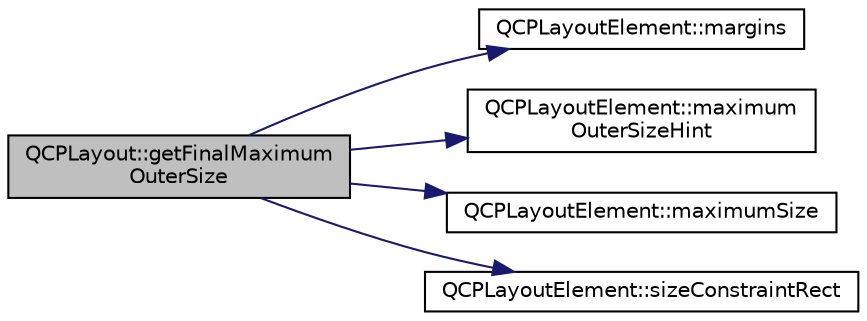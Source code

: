 digraph "QCPLayout::getFinalMaximumOuterSize"
{
 // LATEX_PDF_SIZE
  edge [fontname="Helvetica",fontsize="10",labelfontname="Helvetica",labelfontsize="10"];
  node [fontname="Helvetica",fontsize="10",shape=record];
  rankdir="LR";
  Node1 [label="QCPLayout::getFinalMaximum\lOuterSize",height=0.2,width=0.4,color="black", fillcolor="grey75", style="filled", fontcolor="black",tooltip=" "];
  Node1 -> Node2 [color="midnightblue",fontsize="10",style="solid",fontname="Helvetica"];
  Node2 [label="QCPLayoutElement::margins",height=0.2,width=0.4,color="black", fillcolor="white", style="filled",URL="$classQCPLayoutElement.html#af4ac9450aa2d60863bf3a8ea0c940c9d",tooltip=" "];
  Node1 -> Node3 [color="midnightblue",fontsize="10",style="solid",fontname="Helvetica"];
  Node3 [label="QCPLayoutElement::maximum\lOuterSizeHint",height=0.2,width=0.4,color="black", fillcolor="white", style="filled",URL="$classQCPLayoutElement.html#ad96efb977a26e360e8a64a4c1e56456d",tooltip=" "];
  Node1 -> Node4 [color="midnightblue",fontsize="10",style="solid",fontname="Helvetica"];
  Node4 [label="QCPLayoutElement::maximumSize",height=0.2,width=0.4,color="black", fillcolor="white", style="filled",URL="$classQCPLayoutElement.html#afb9503858d4aa0f3b9f1794b084fb40a",tooltip=" "];
  Node1 -> Node5 [color="midnightblue",fontsize="10",style="solid",fontname="Helvetica"];
  Node5 [label="QCPLayoutElement::sizeConstraintRect",height=0.2,width=0.4,color="black", fillcolor="white", style="filled",URL="$classQCPLayoutElement.html#a66136f121ee3e1c933b748761203cab4",tooltip=" "];
}
